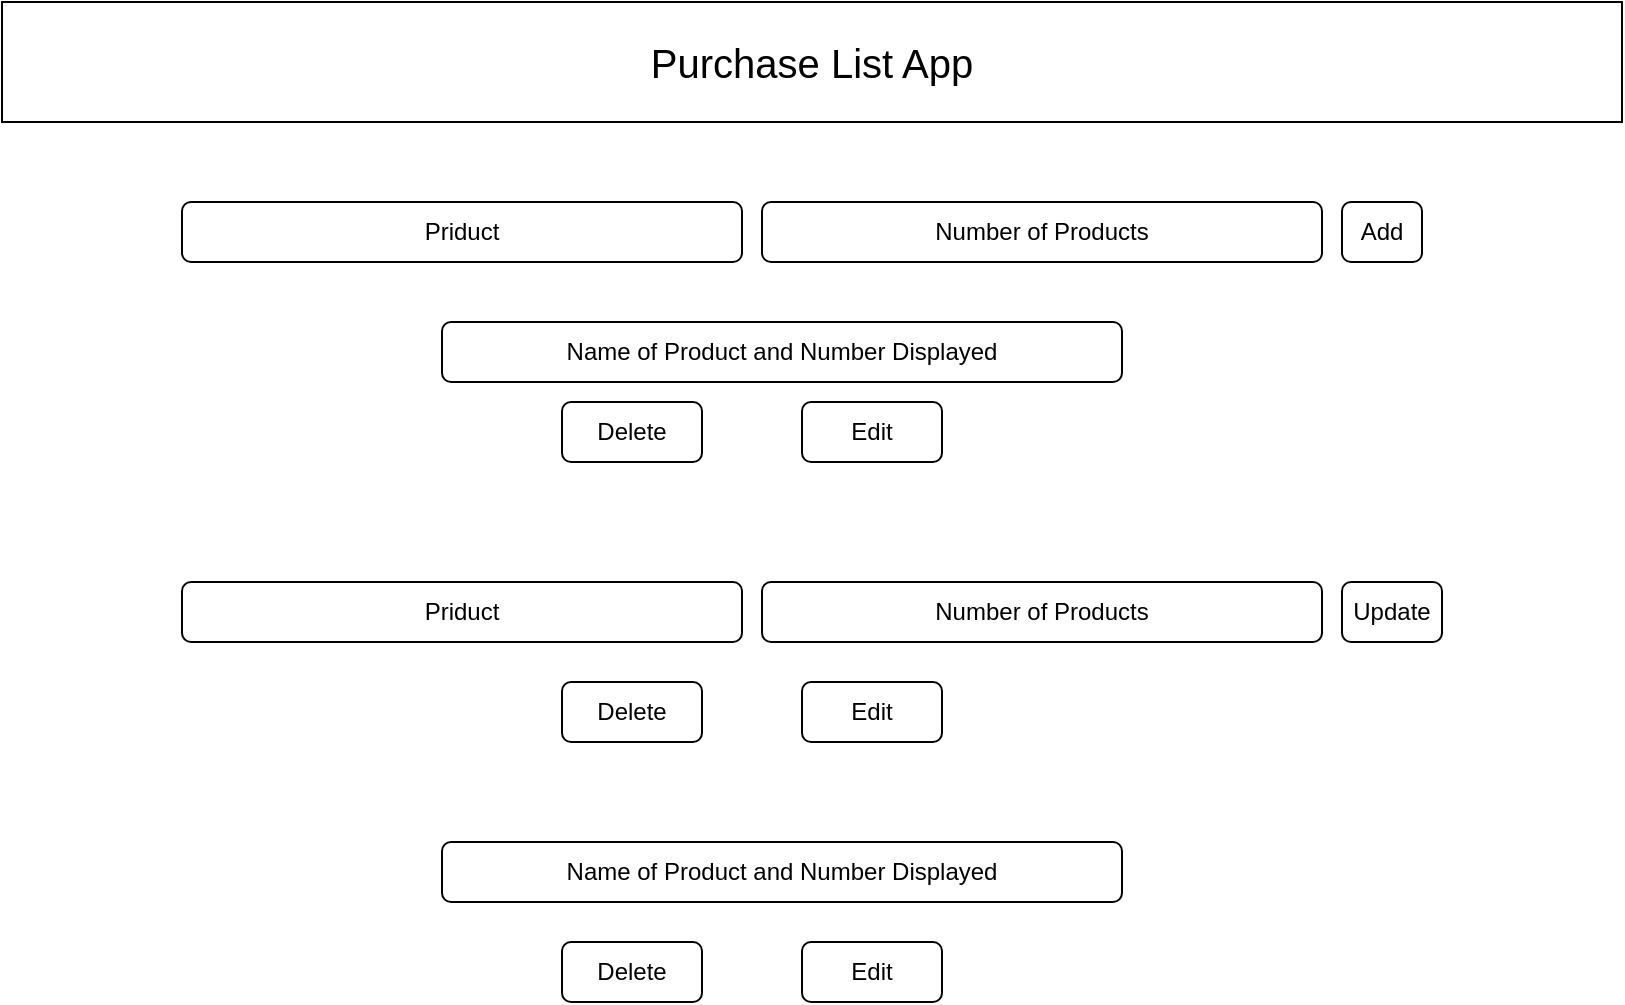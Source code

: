 <mxfile version="21.6.9" type="github">
  <diagram name="Page-1" id="bvVSkSku8XtShaPJZtDO">
    <mxGraphModel dx="977" dy="536" grid="1" gridSize="10" guides="1" tooltips="1" connect="1" arrows="1" fold="1" page="1" pageScale="1" pageWidth="850" pageHeight="1100" math="0" shadow="0">
      <root>
        <mxCell id="0" />
        <mxCell id="1" parent="0" />
        <mxCell id="GyokCEffY0JCVMJNIKrg-1" value="&lt;font style=&quot;font-size: 20px;&quot;&gt;Purchase List App&lt;/font&gt;" style="rounded=0;whiteSpace=wrap;html=1;" parent="1" vertex="1">
          <mxGeometry x="20" y="50" width="810" height="60" as="geometry" />
        </mxCell>
        <mxCell id="GyokCEffY0JCVMJNIKrg-3" value="Priduct" style="rounded=1;whiteSpace=wrap;html=1;" parent="1" vertex="1">
          <mxGeometry x="110" y="150" width="280" height="30" as="geometry" />
        </mxCell>
        <mxCell id="GyokCEffY0JCVMJNIKrg-4" value="Number of Products" style="rounded=1;whiteSpace=wrap;html=1;" parent="1" vertex="1">
          <mxGeometry x="400" y="150" width="280" height="30" as="geometry" />
        </mxCell>
        <mxCell id="GyokCEffY0JCVMJNIKrg-5" value="Add" style="rounded=1;whiteSpace=wrap;html=1;" parent="1" vertex="1">
          <mxGeometry x="690" y="150" width="40" height="30" as="geometry" />
        </mxCell>
        <mxCell id="GyokCEffY0JCVMJNIKrg-6" value="Name of Product and Number Displayed" style="rounded=1;whiteSpace=wrap;html=1;" parent="1" vertex="1">
          <mxGeometry x="240" y="210" width="340" height="30" as="geometry" />
        </mxCell>
        <mxCell id="GyokCEffY0JCVMJNIKrg-7" value="Delete" style="rounded=1;whiteSpace=wrap;html=1;" parent="1" vertex="1">
          <mxGeometry x="300" y="250" width="70" height="30" as="geometry" />
        </mxCell>
        <mxCell id="GyokCEffY0JCVMJNIKrg-8" value="Edit" style="rounded=1;whiteSpace=wrap;html=1;" parent="1" vertex="1">
          <mxGeometry x="420" y="250" width="70" height="30" as="geometry" />
        </mxCell>
        <mxCell id="GyokCEffY0JCVMJNIKrg-10" value="Number of Products" style="rounded=1;whiteSpace=wrap;html=1;" parent="1" vertex="1">
          <mxGeometry x="400" y="340" width="280" height="30" as="geometry" />
        </mxCell>
        <mxCell id="GyokCEffY0JCVMJNIKrg-11" value="Priduct" style="rounded=1;whiteSpace=wrap;html=1;" parent="1" vertex="1">
          <mxGeometry x="110" y="340" width="280" height="30" as="geometry" />
        </mxCell>
        <mxCell id="GyokCEffY0JCVMJNIKrg-12" value="Update" style="rounded=1;whiteSpace=wrap;html=1;" parent="1" vertex="1">
          <mxGeometry x="690" y="340" width="50" height="30" as="geometry" />
        </mxCell>
        <mxCell id="GyokCEffY0JCVMJNIKrg-13" value="Delete" style="rounded=1;whiteSpace=wrap;html=1;" parent="1" vertex="1">
          <mxGeometry x="300" y="390" width="70" height="30" as="geometry" />
        </mxCell>
        <mxCell id="GyokCEffY0JCVMJNIKrg-14" value="Edit" style="rounded=1;whiteSpace=wrap;html=1;" parent="1" vertex="1">
          <mxGeometry x="420" y="390" width="70" height="30" as="geometry" />
        </mxCell>
        <mxCell id="GyokCEffY0JCVMJNIKrg-17" value="Name of Product and Number Displayed" style="rounded=1;whiteSpace=wrap;html=1;" parent="1" vertex="1">
          <mxGeometry x="240" y="470" width="340" height="30" as="geometry" />
        </mxCell>
        <mxCell id="GyokCEffY0JCVMJNIKrg-18" value="Delete" style="rounded=1;whiteSpace=wrap;html=1;" parent="1" vertex="1">
          <mxGeometry x="300" y="520" width="70" height="30" as="geometry" />
        </mxCell>
        <mxCell id="GyokCEffY0JCVMJNIKrg-19" value="Edit" style="rounded=1;whiteSpace=wrap;html=1;" parent="1" vertex="1">
          <mxGeometry x="420" y="520" width="70" height="30" as="geometry" />
        </mxCell>
      </root>
    </mxGraphModel>
  </diagram>
</mxfile>

